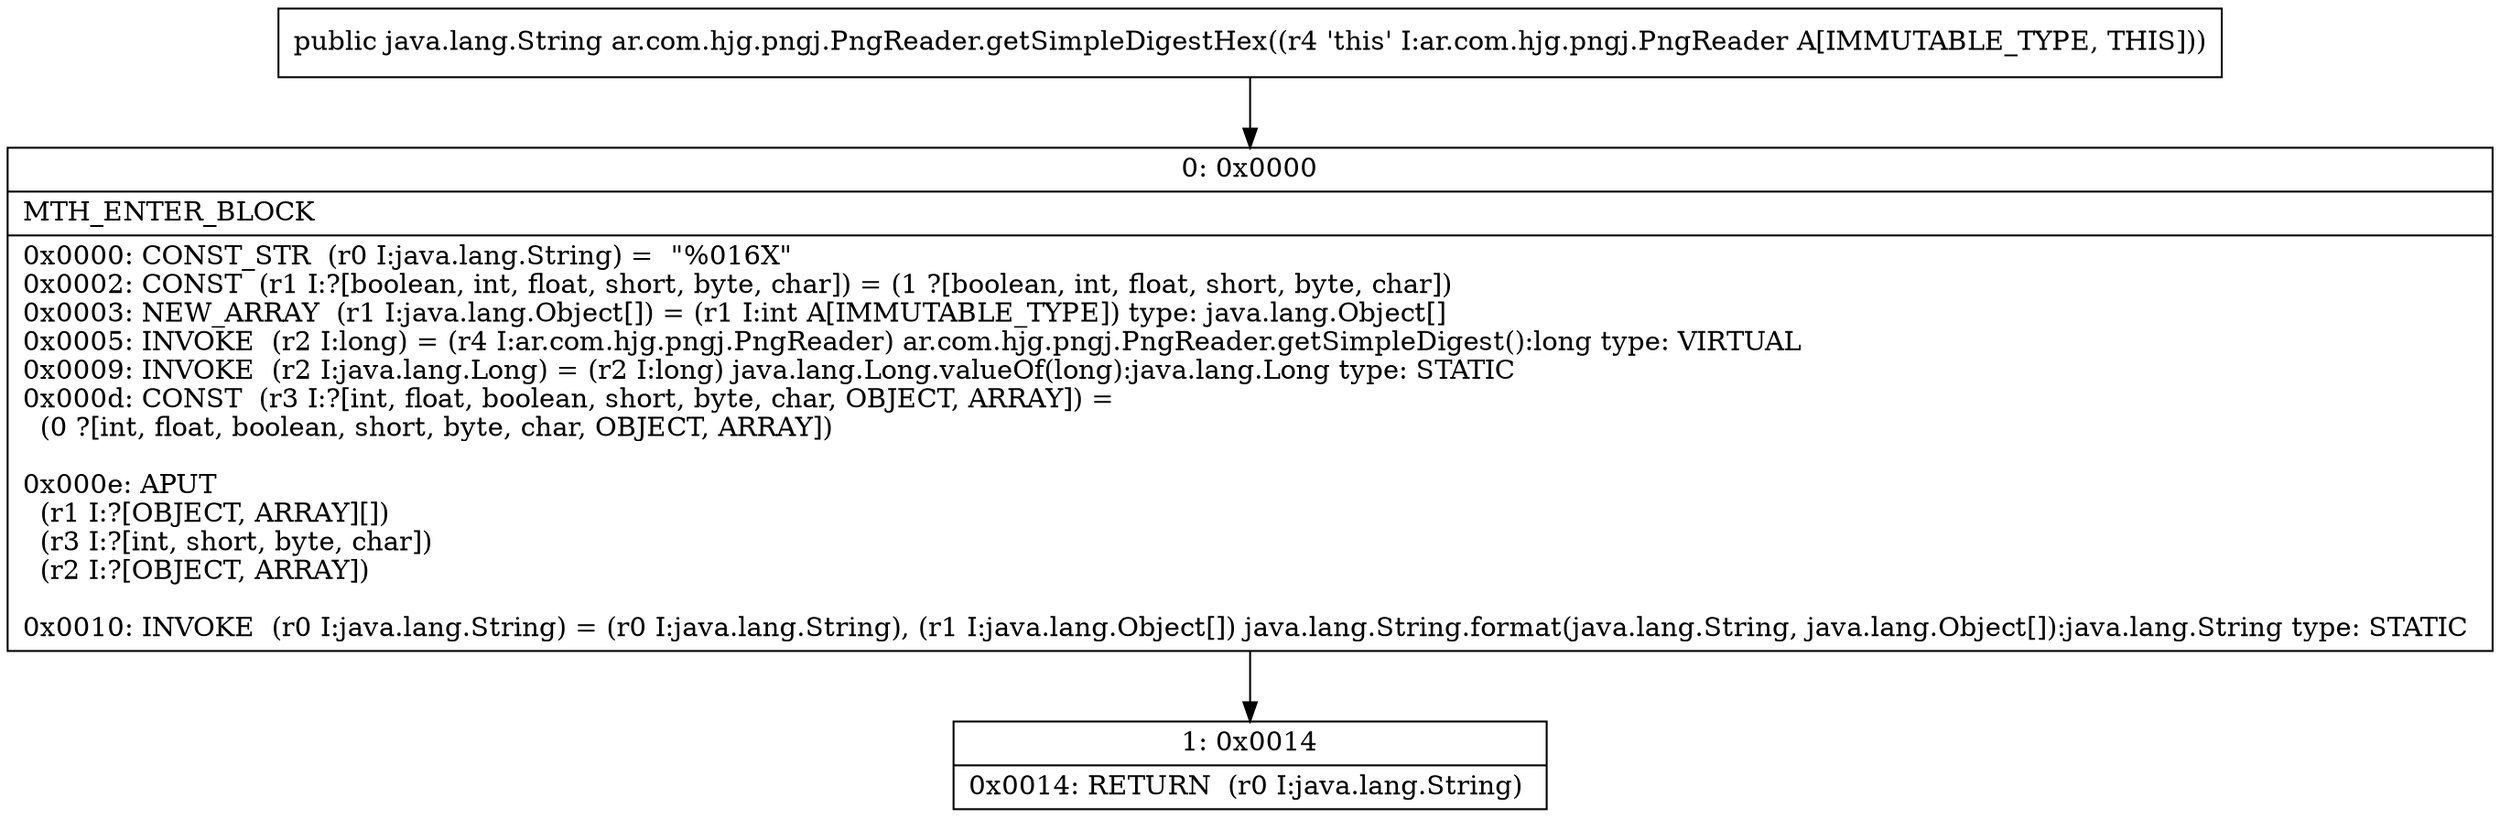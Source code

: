 digraph "CFG forar.com.hjg.pngj.PngReader.getSimpleDigestHex()Ljava\/lang\/String;" {
Node_0 [shape=record,label="{0\:\ 0x0000|MTH_ENTER_BLOCK\l|0x0000: CONST_STR  (r0 I:java.lang.String) =  \"%016X\" \l0x0002: CONST  (r1 I:?[boolean, int, float, short, byte, char]) = (1 ?[boolean, int, float, short, byte, char]) \l0x0003: NEW_ARRAY  (r1 I:java.lang.Object[]) = (r1 I:int A[IMMUTABLE_TYPE]) type: java.lang.Object[] \l0x0005: INVOKE  (r2 I:long) = (r4 I:ar.com.hjg.pngj.PngReader) ar.com.hjg.pngj.PngReader.getSimpleDigest():long type: VIRTUAL \l0x0009: INVOKE  (r2 I:java.lang.Long) = (r2 I:long) java.lang.Long.valueOf(long):java.lang.Long type: STATIC \l0x000d: CONST  (r3 I:?[int, float, boolean, short, byte, char, OBJECT, ARRAY]) = \l  (0 ?[int, float, boolean, short, byte, char, OBJECT, ARRAY])\l \l0x000e: APUT  \l  (r1 I:?[OBJECT, ARRAY][])\l  (r3 I:?[int, short, byte, char])\l  (r2 I:?[OBJECT, ARRAY])\l \l0x0010: INVOKE  (r0 I:java.lang.String) = (r0 I:java.lang.String), (r1 I:java.lang.Object[]) java.lang.String.format(java.lang.String, java.lang.Object[]):java.lang.String type: STATIC \l}"];
Node_1 [shape=record,label="{1\:\ 0x0014|0x0014: RETURN  (r0 I:java.lang.String) \l}"];
MethodNode[shape=record,label="{public java.lang.String ar.com.hjg.pngj.PngReader.getSimpleDigestHex((r4 'this' I:ar.com.hjg.pngj.PngReader A[IMMUTABLE_TYPE, THIS])) }"];
MethodNode -> Node_0;
Node_0 -> Node_1;
}

